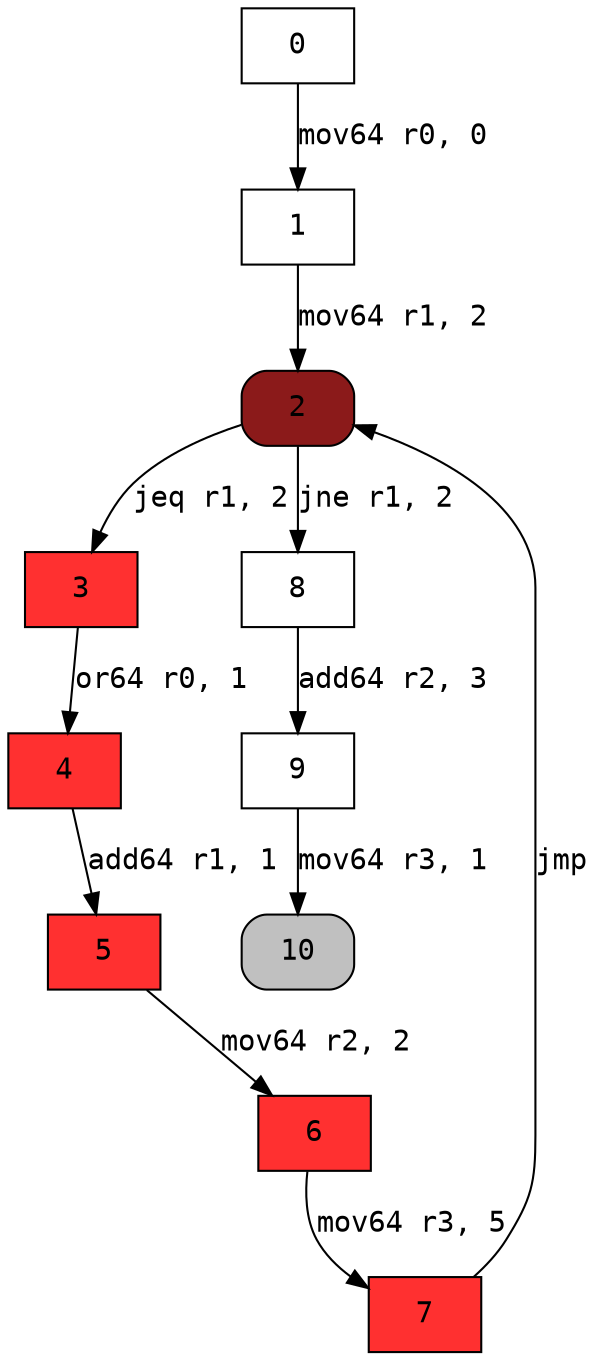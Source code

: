 digraph cfg { 
node [fontname="monospace"];
node [shape=box];
edge [fontname="monospace"];
  0 -> 1 [label="mov64 r0, 0"];
  1 -> 2 [label="mov64 r1, 2"];
  2 -> 3 [label="jeq r1, 2"];
  2 -> 8 [label="jne r1, 2"];
  3 -> 4 [label="or64 r0, 1"];
  4 -> 5 [label="add64 r1, 1"];
  5 -> 6 [label="mov64 r2, 2"];
  6 -> 7 [label="mov64 r3, 5"];
  7 -> 2 [label="jmp"];
  8 -> 9 [label="add64 r2, 3"];
  9 -> 10 [label="mov64 r3, 1"];
2 [style="rounded,filled",fillcolor=firebrick4];
3 [style=filled,fillcolor=firebrick1];
4 [style=filled,fillcolor=firebrick1];
5 [style=filled,fillcolor=firebrick1];
6 [style=filled,fillcolor=firebrick1];
7 [style=filled,fillcolor=firebrick1];
10 [style="rounded,filled",fillcolor=grey];
}